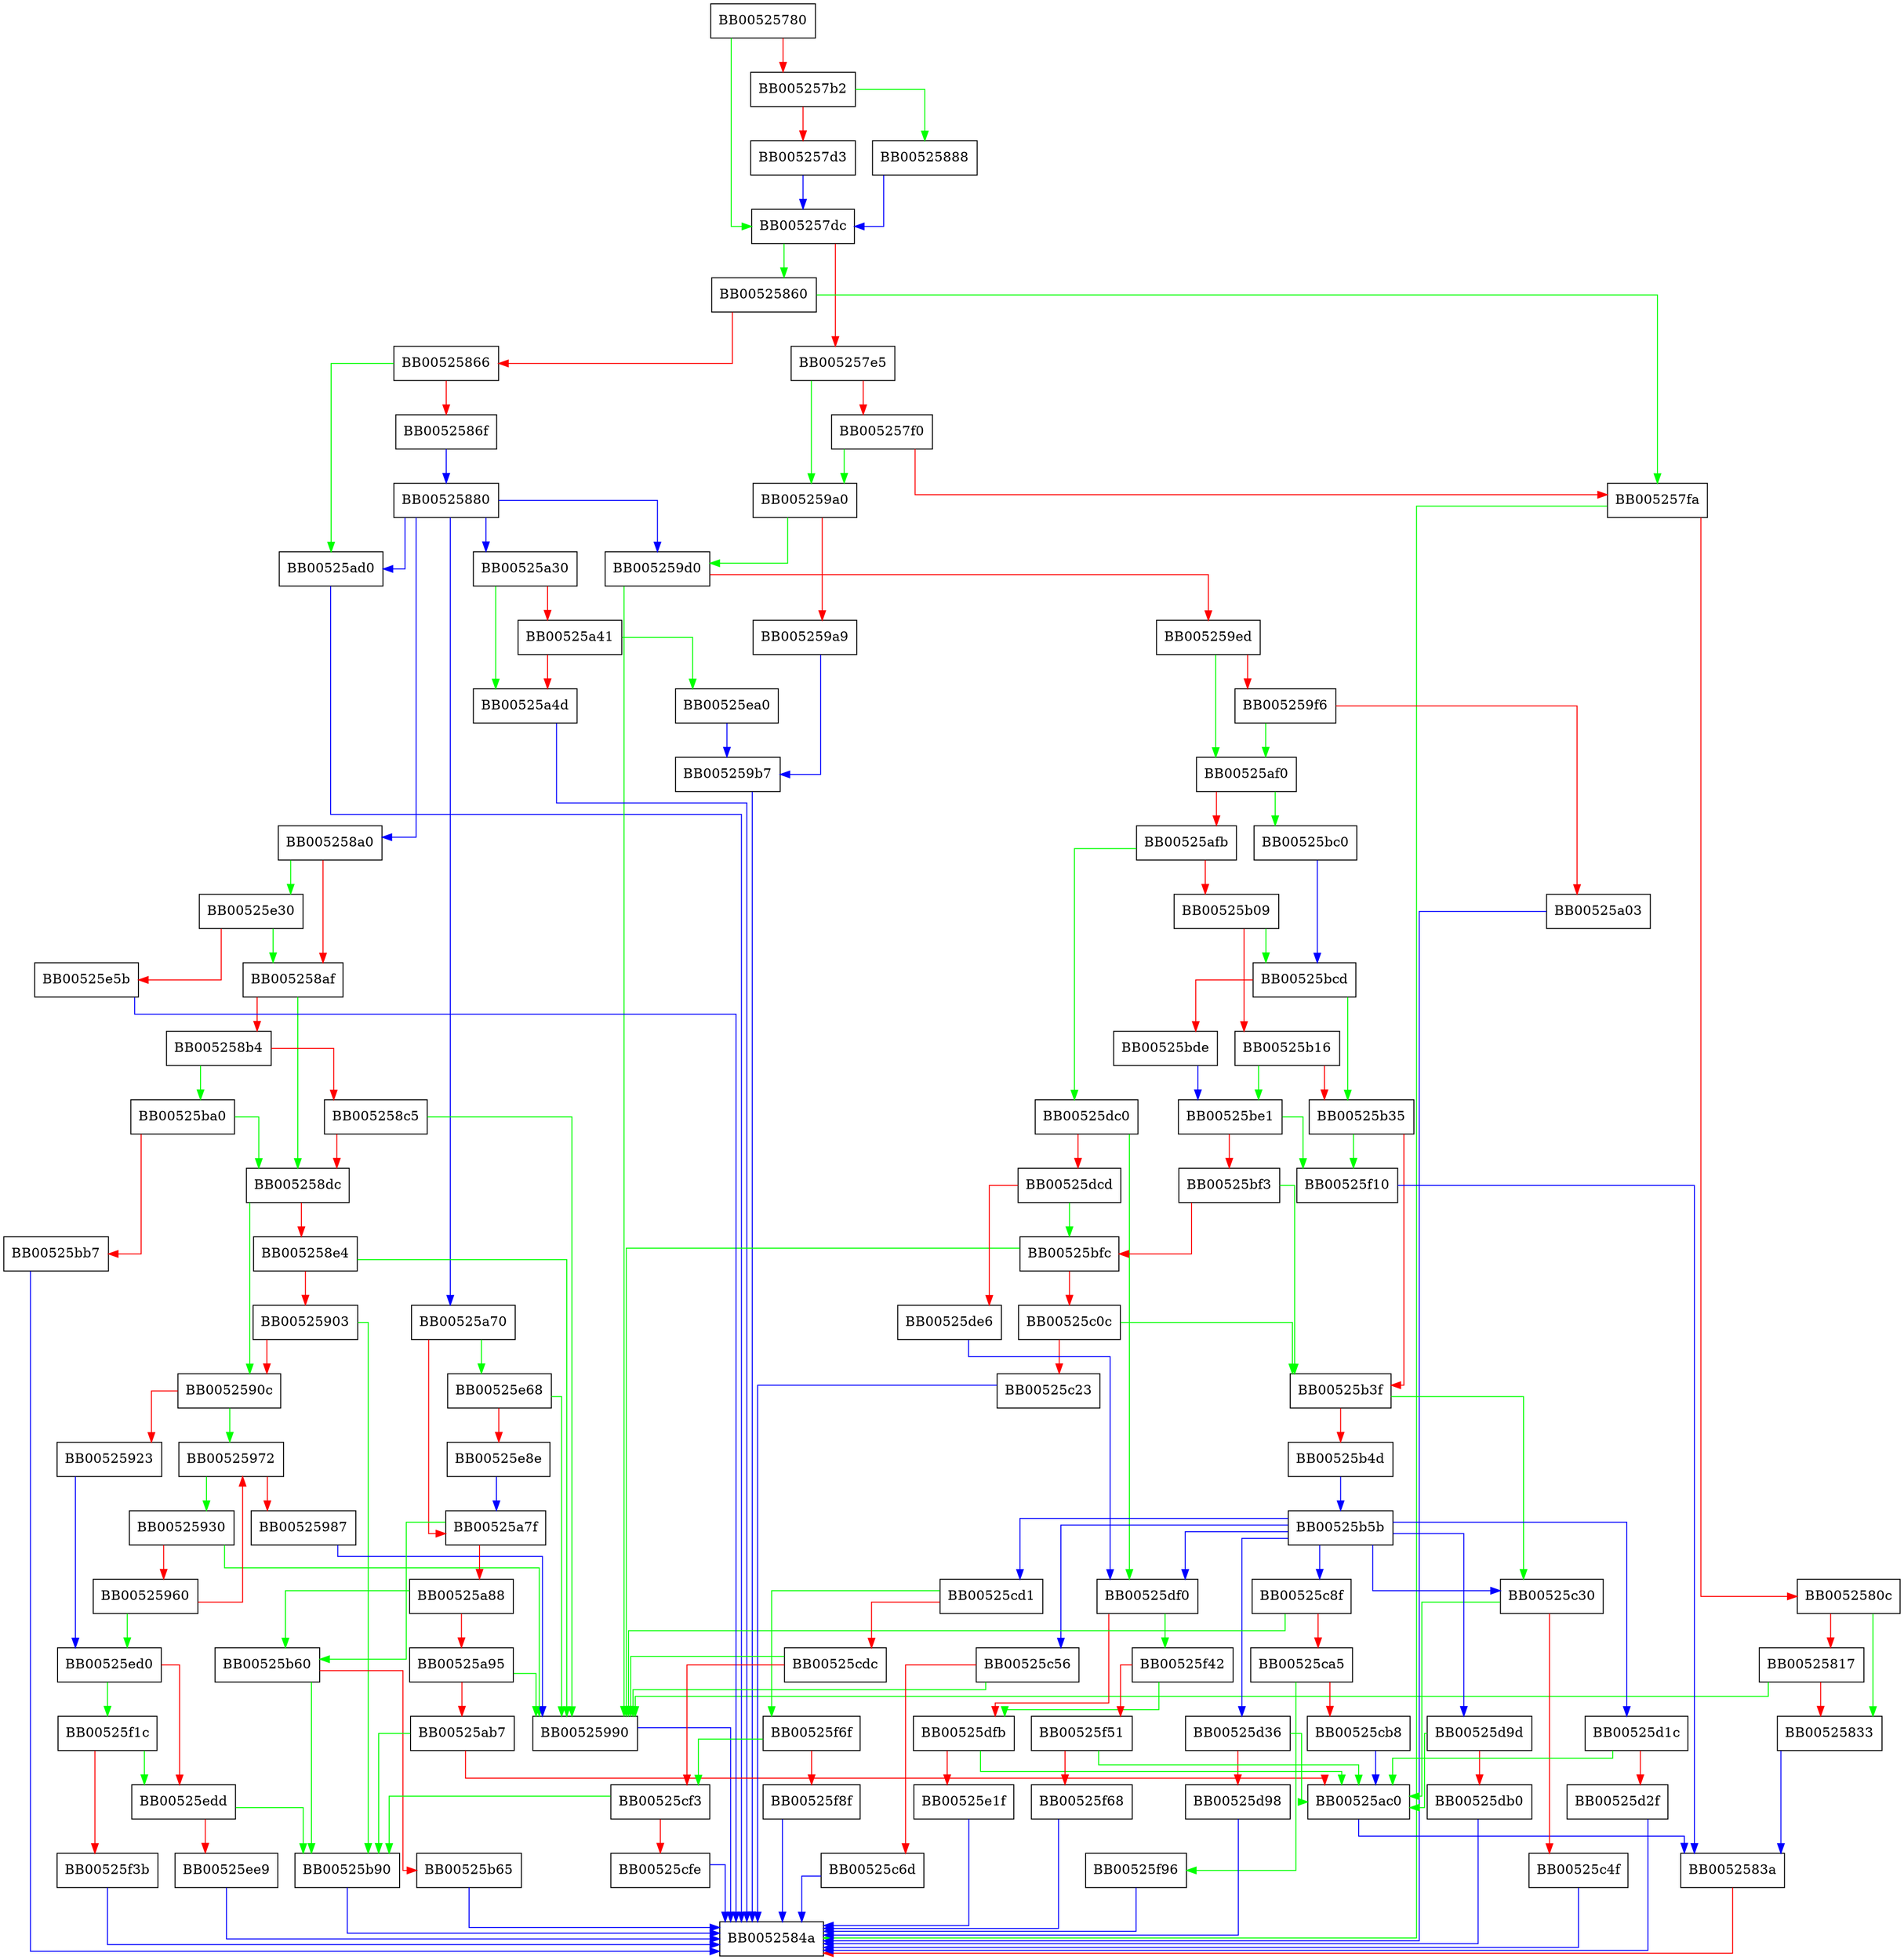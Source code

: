 digraph asn1_item_print_ctx {
  node [shape="box"];
  graph [splines=ortho];
  BB00525780 -> BB005257dc [color="green"];
  BB00525780 -> BB005257b2 [color="red"];
  BB005257b2 -> BB00525888 [color="green"];
  BB005257b2 -> BB005257d3 [color="red"];
  BB005257d3 -> BB005257dc [color="blue"];
  BB005257dc -> BB00525860 [color="green"];
  BB005257dc -> BB005257e5 [color="red"];
  BB005257e5 -> BB005259a0 [color="green"];
  BB005257e5 -> BB005257f0 [color="red"];
  BB005257f0 -> BB005259a0 [color="green"];
  BB005257f0 -> BB005257fa [color="red"];
  BB005257fa -> BB0052584a [color="green"];
  BB005257fa -> BB0052580c [color="red"];
  BB0052580c -> BB00525833 [color="green"];
  BB0052580c -> BB00525817 [color="red"];
  BB00525817 -> BB00525990 [color="green"];
  BB00525817 -> BB00525833 [color="red"];
  BB00525833 -> BB0052583a [color="blue"];
  BB0052583a -> BB0052584a [color="red"];
  BB00525860 -> BB005257fa [color="green"];
  BB00525860 -> BB00525866 [color="red"];
  BB00525866 -> BB00525ad0 [color="green"];
  BB00525866 -> BB0052586f [color="red"];
  BB0052586f -> BB00525880 [color="blue"];
  BB00525880 -> BB00525ad0 [color="blue"];
  BB00525880 -> BB005258a0 [color="blue"];
  BB00525880 -> BB00525a30 [color="blue"];
  BB00525880 -> BB00525a70 [color="blue"];
  BB00525880 -> BB005259d0 [color="blue"];
  BB00525888 -> BB005257dc [color="blue"];
  BB005258a0 -> BB00525e30 [color="green"];
  BB005258a0 -> BB005258af [color="red"];
  BB005258af -> BB005258dc [color="green"];
  BB005258af -> BB005258b4 [color="red"];
  BB005258b4 -> BB00525ba0 [color="green"];
  BB005258b4 -> BB005258c5 [color="red"];
  BB005258c5 -> BB00525990 [color="green"];
  BB005258c5 -> BB005258dc [color="red"];
  BB005258dc -> BB0052590c [color="green"];
  BB005258dc -> BB005258e4 [color="red"];
  BB005258e4 -> BB00525990 [color="green"];
  BB005258e4 -> BB00525903 [color="red"];
  BB00525903 -> BB00525b90 [color="green"];
  BB00525903 -> BB0052590c [color="red"];
  BB0052590c -> BB00525972 [color="green"];
  BB0052590c -> BB00525923 [color="red"];
  BB00525923 -> BB00525ed0 [color="blue"];
  BB00525930 -> BB00525990 [color="green"];
  BB00525930 -> BB00525960 [color="red"];
  BB00525960 -> BB00525ed0 [color="green"];
  BB00525960 -> BB00525972 [color="red"];
  BB00525972 -> BB00525930 [color="green"];
  BB00525972 -> BB00525987 [color="red"];
  BB00525987 -> BB00525990 [color="blue"];
  BB00525990 -> BB0052584a [color="blue"];
  BB005259a0 -> BB005259d0 [color="green"];
  BB005259a0 -> BB005259a9 [color="red"];
  BB005259a9 -> BB005259b7 [color="blue"];
  BB005259b7 -> BB0052584a [color="blue"];
  BB005259d0 -> BB00525990 [color="green"];
  BB005259d0 -> BB005259ed [color="red"];
  BB005259ed -> BB00525af0 [color="green"];
  BB005259ed -> BB005259f6 [color="red"];
  BB005259f6 -> BB00525af0 [color="green"];
  BB005259f6 -> BB00525a03 [color="red"];
  BB00525a03 -> BB0052584a [color="blue"];
  BB00525a30 -> BB00525a4d [color="green"];
  BB00525a30 -> BB00525a41 [color="red"];
  BB00525a41 -> BB00525ea0 [color="green"];
  BB00525a41 -> BB00525a4d [color="red"];
  BB00525a4d -> BB0052584a [color="blue"];
  BB00525a70 -> BB00525e68 [color="green"];
  BB00525a70 -> BB00525a7f [color="red"];
  BB00525a7f -> BB00525b60 [color="green"];
  BB00525a7f -> BB00525a88 [color="red"];
  BB00525a88 -> BB00525b60 [color="green"];
  BB00525a88 -> BB00525a95 [color="red"];
  BB00525a95 -> BB00525990 [color="green"];
  BB00525a95 -> BB00525ab7 [color="red"];
  BB00525ab7 -> BB00525b90 [color="green"];
  BB00525ab7 -> BB00525ac0 [color="red"];
  BB00525ac0 -> BB0052583a [color="blue"];
  BB00525ad0 -> BB0052584a [color="blue"];
  BB00525af0 -> BB00525bc0 [color="green"];
  BB00525af0 -> BB00525afb [color="red"];
  BB00525afb -> BB00525dc0 [color="green"];
  BB00525afb -> BB00525b09 [color="red"];
  BB00525b09 -> BB00525bcd [color="green"];
  BB00525b09 -> BB00525b16 [color="red"];
  BB00525b16 -> BB00525be1 [color="green"];
  BB00525b16 -> BB00525b35 [color="red"];
  BB00525b35 -> BB00525f10 [color="green"];
  BB00525b35 -> BB00525b3f [color="red"];
  BB00525b3f -> BB00525c30 [color="green"];
  BB00525b3f -> BB00525b4d [color="red"];
  BB00525b4d -> BB00525b5b [color="blue"];
  BB00525b5b -> BB00525c56 [color="blue"];
  BB00525b5b -> BB00525c30 [color="blue"];
  BB00525b5b -> BB00525df0 [color="blue"];
  BB00525b5b -> BB00525c8f [color="blue"];
  BB00525b5b -> BB00525cd1 [color="blue"];
  BB00525b5b -> BB00525d36 [color="blue"];
  BB00525b5b -> BB00525d9d [color="blue"];
  BB00525b5b -> BB00525d1c [color="blue"];
  BB00525b60 -> BB00525b90 [color="green"];
  BB00525b60 -> BB00525b65 [color="red"];
  BB00525b65 -> BB0052584a [color="blue"];
  BB00525b90 -> BB0052584a [color="blue"];
  BB00525ba0 -> BB005258dc [color="green"];
  BB00525ba0 -> BB00525bb7 [color="red"];
  BB00525bb7 -> BB0052584a [color="blue"];
  BB00525bc0 -> BB00525bcd [color="blue"];
  BB00525bcd -> BB00525b35 [color="green"];
  BB00525bcd -> BB00525bde [color="red"];
  BB00525bde -> BB00525be1 [color="blue"];
  BB00525be1 -> BB00525f10 [color="green"];
  BB00525be1 -> BB00525bf3 [color="red"];
  BB00525bf3 -> BB00525b3f [color="green"];
  BB00525bf3 -> BB00525bfc [color="red"];
  BB00525bfc -> BB00525990 [color="green"];
  BB00525bfc -> BB00525c0c [color="red"];
  BB00525c0c -> BB00525b3f [color="green"];
  BB00525c0c -> BB00525c23 [color="red"];
  BB00525c23 -> BB0052584a [color="blue"];
  BB00525c30 -> BB00525ac0 [color="green"];
  BB00525c30 -> BB00525c4f [color="red"];
  BB00525c4f -> BB0052584a [color="blue"];
  BB00525c56 -> BB00525990 [color="green"];
  BB00525c56 -> BB00525c6d [color="red"];
  BB00525c6d -> BB0052584a [color="blue"];
  BB00525c8f -> BB00525990 [color="green"];
  BB00525c8f -> BB00525ca5 [color="red"];
  BB00525ca5 -> BB00525f96 [color="green"];
  BB00525ca5 -> BB00525cb8 [color="red"];
  BB00525cb8 -> BB00525ac0 [color="blue"];
  BB00525cd1 -> BB00525f6f [color="green"];
  BB00525cd1 -> BB00525cdc [color="red"];
  BB00525cdc -> BB00525990 [color="green"];
  BB00525cdc -> BB00525cf3 [color="red"];
  BB00525cf3 -> BB00525b90 [color="green"];
  BB00525cf3 -> BB00525cfe [color="red"];
  BB00525cfe -> BB0052584a [color="blue"];
  BB00525d1c -> BB00525ac0 [color="green"];
  BB00525d1c -> BB00525d2f [color="red"];
  BB00525d2f -> BB0052584a [color="blue"];
  BB00525d36 -> BB00525ac0 [color="green"];
  BB00525d36 -> BB00525d98 [color="red"];
  BB00525d98 -> BB0052584a [color="blue"];
  BB00525d9d -> BB00525ac0 [color="green"];
  BB00525d9d -> BB00525db0 [color="red"];
  BB00525db0 -> BB0052584a [color="blue"];
  BB00525dc0 -> BB00525df0 [color="green"];
  BB00525dc0 -> BB00525dcd [color="red"];
  BB00525dcd -> BB00525bfc [color="green"];
  BB00525dcd -> BB00525de6 [color="red"];
  BB00525de6 -> BB00525df0 [color="blue"];
  BB00525df0 -> BB00525f42 [color="green"];
  BB00525df0 -> BB00525dfb [color="red"];
  BB00525dfb -> BB00525ac0 [color="green"];
  BB00525dfb -> BB00525e1f [color="red"];
  BB00525e1f -> BB0052584a [color="blue"];
  BB00525e30 -> BB005258af [color="green"];
  BB00525e30 -> BB00525e5b [color="red"];
  BB00525e5b -> BB0052584a [color="blue"];
  BB00525e68 -> BB00525990 [color="green"];
  BB00525e68 -> BB00525e8e [color="red"];
  BB00525e8e -> BB00525a7f [color="blue"];
  BB00525ea0 -> BB005259b7 [color="blue"];
  BB00525ed0 -> BB00525f1c [color="green"];
  BB00525ed0 -> BB00525edd [color="red"];
  BB00525edd -> BB00525b90 [color="green"];
  BB00525edd -> BB00525ee9 [color="red"];
  BB00525ee9 -> BB0052584a [color="blue"];
  BB00525f10 -> BB0052583a [color="blue"];
  BB00525f1c -> BB00525edd [color="green"];
  BB00525f1c -> BB00525f3b [color="red"];
  BB00525f3b -> BB0052584a [color="blue"];
  BB00525f42 -> BB00525dfb [color="green"];
  BB00525f42 -> BB00525f51 [color="red"];
  BB00525f51 -> BB00525ac0 [color="green"];
  BB00525f51 -> BB00525f68 [color="red"];
  BB00525f68 -> BB0052584a [color="blue"];
  BB00525f6f -> BB00525cf3 [color="green"];
  BB00525f6f -> BB00525f8f [color="red"];
  BB00525f8f -> BB0052584a [color="blue"];
  BB00525f96 -> BB0052584a [color="blue"];
}